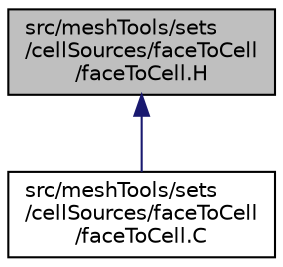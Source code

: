 digraph "src/meshTools/sets/cellSources/faceToCell/faceToCell.H"
{
  bgcolor="transparent";
  edge [fontname="Helvetica",fontsize="10",labelfontname="Helvetica",labelfontsize="10"];
  node [fontname="Helvetica",fontsize="10",shape=record];
  Node1 [label="src/meshTools/sets\l/cellSources/faceToCell\l/faceToCell.H",height=0.2,width=0.4,color="black", fillcolor="grey75", style="filled", fontcolor="black"];
  Node1 -> Node2 [dir="back",color="midnightblue",fontsize="10",style="solid",fontname="Helvetica"];
  Node2 [label="src/meshTools/sets\l/cellSources/faceToCell\l/faceToCell.C",height=0.2,width=0.4,color="black",URL="$a07499.html"];
}
